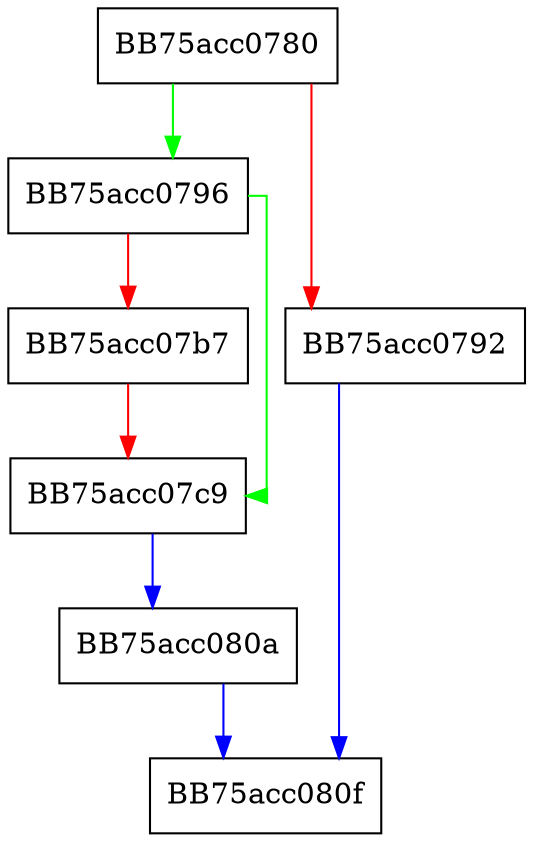 digraph GetResearchData {
  node [shape="box"];
  graph [splines=ortho];
  BB75acc0780 -> BB75acc0796 [color="green"];
  BB75acc0780 -> BB75acc0792 [color="red"];
  BB75acc0792 -> BB75acc080f [color="blue"];
  BB75acc0796 -> BB75acc07c9 [color="green"];
  BB75acc0796 -> BB75acc07b7 [color="red"];
  BB75acc07b7 -> BB75acc07c9 [color="red"];
  BB75acc07c9 -> BB75acc080a [color="blue"];
  BB75acc080a -> BB75acc080f [color="blue"];
}